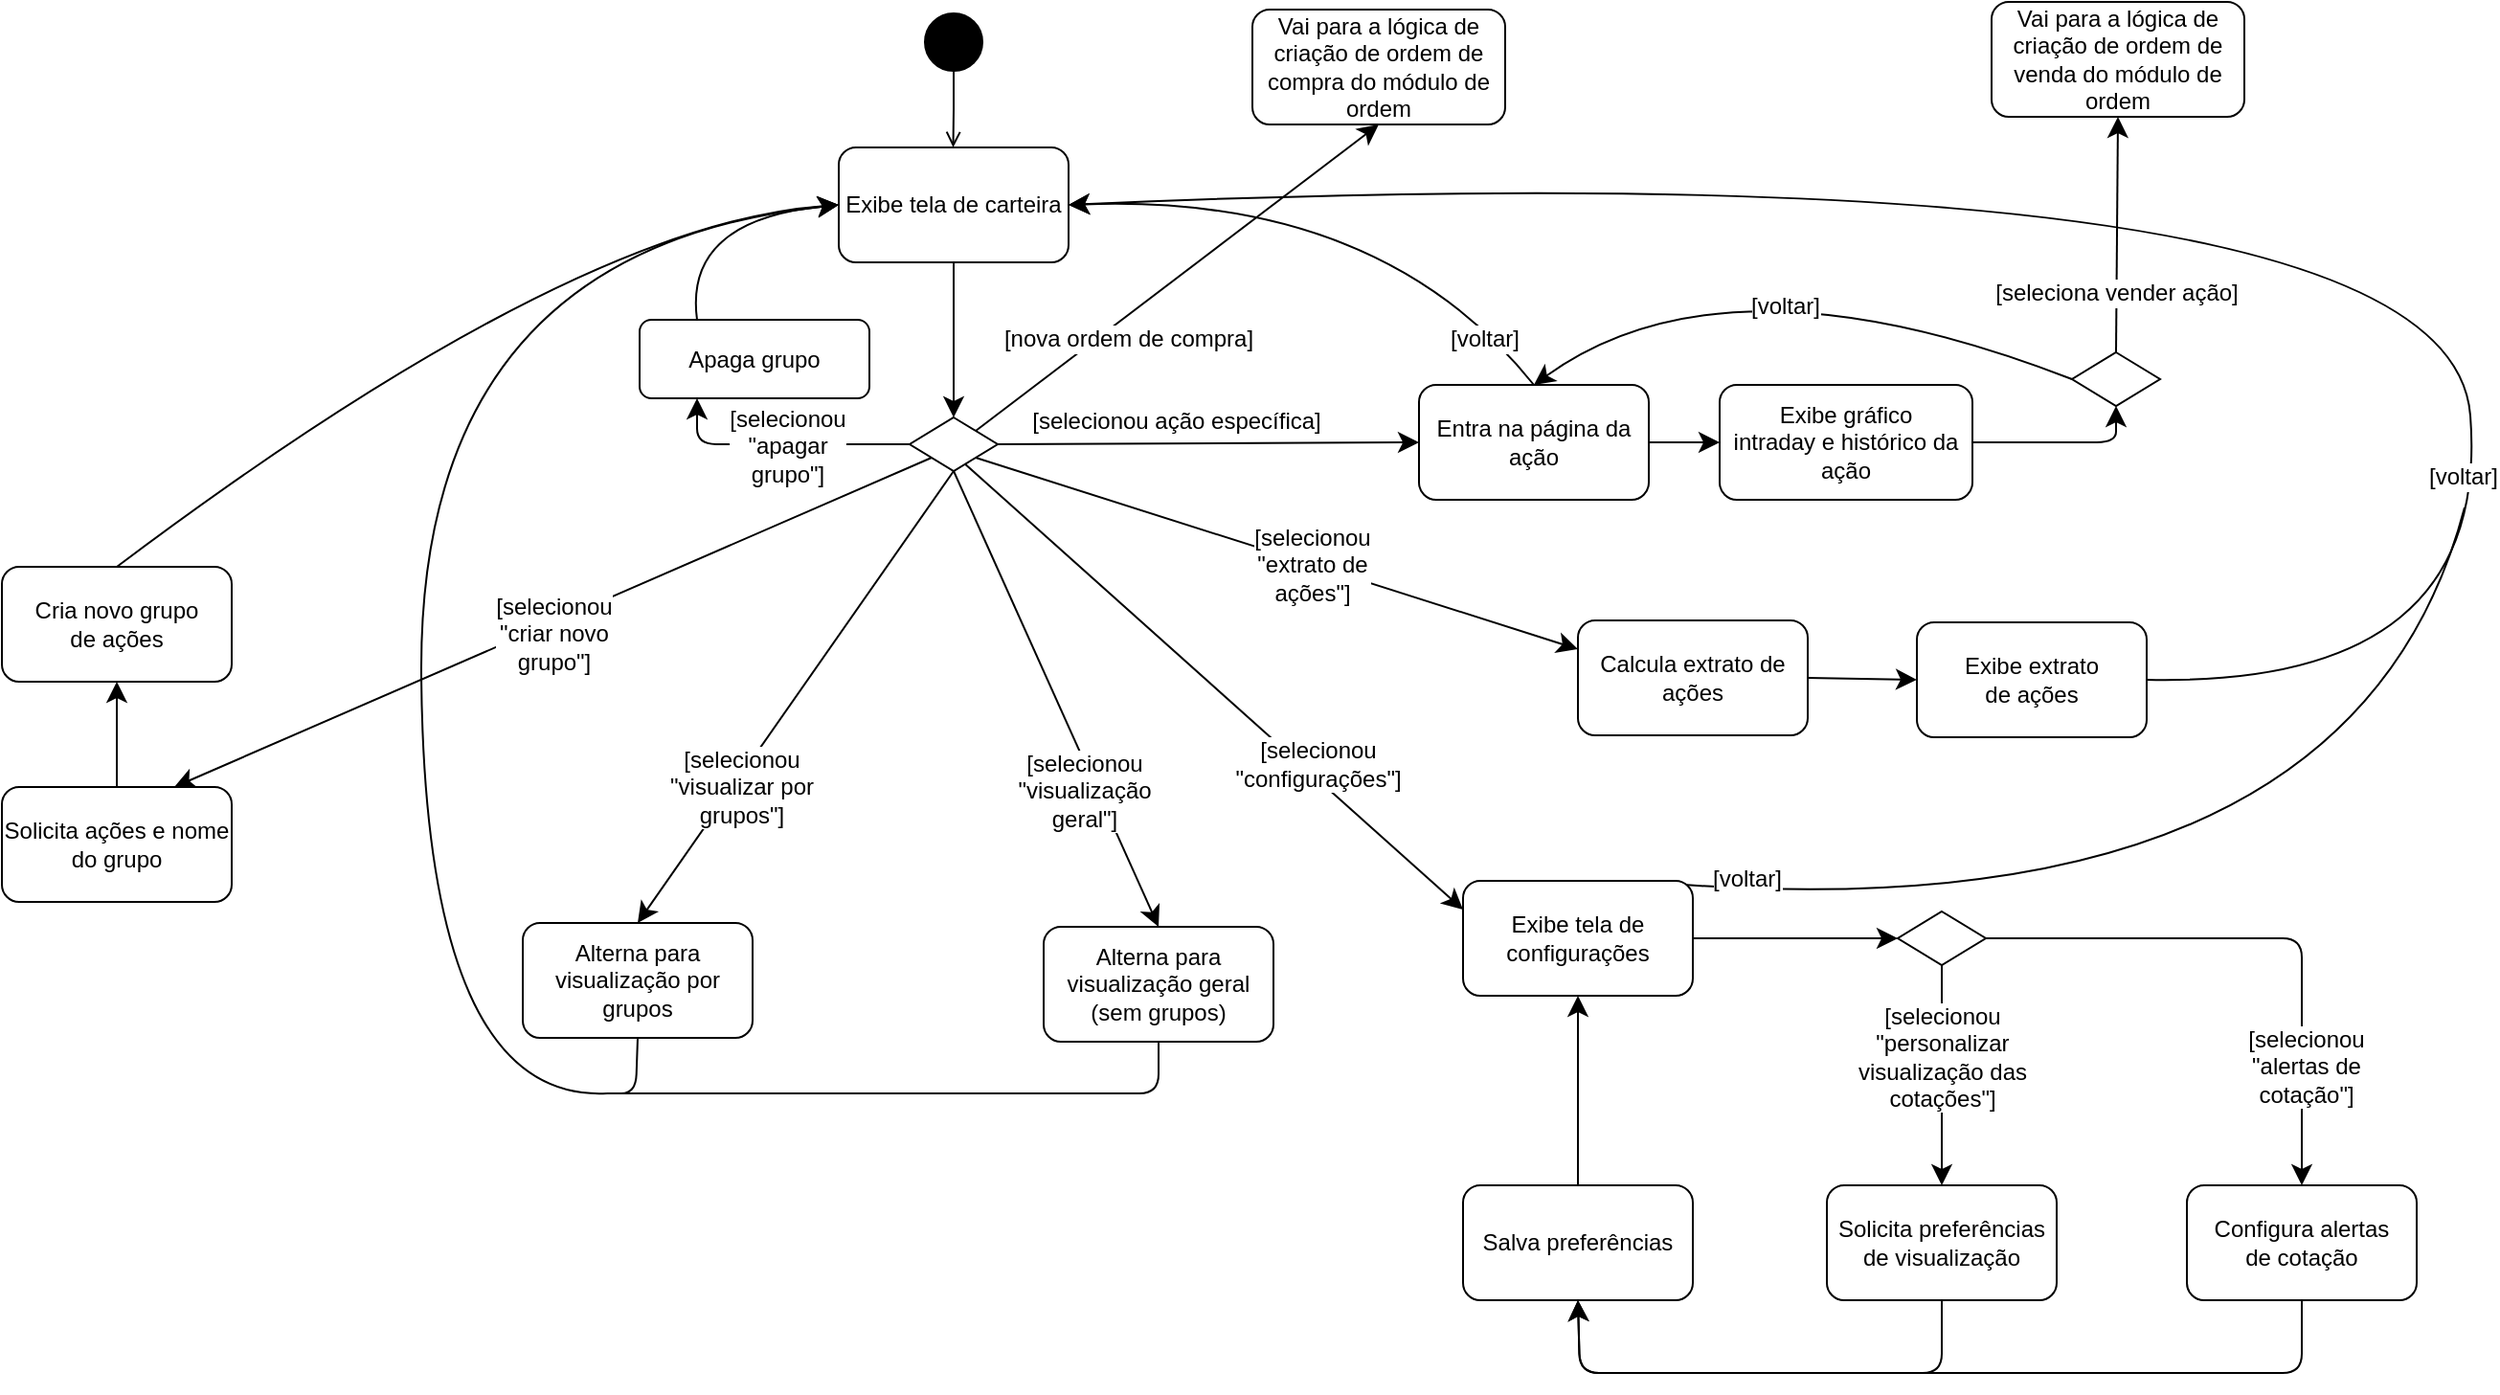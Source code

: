 <mxfile version="24.7.17">
  <diagram name="Page-1" id="wTD-VIRhgn6oEF9kvugT">
    <mxGraphModel dx="2790" dy="1802" grid="0" gridSize="10" guides="0" tooltips="1" connect="1" arrows="0" fold="1" page="0" pageScale="1" pageWidth="850" pageHeight="1100" math="0" shadow="0">
      <root>
        <mxCell id="0" />
        <mxCell id="1" parent="0" />
        <mxCell id="7n41NSfJSPpPDjX4Y3No-1" style="edgeStyle=orthogonalEdgeStyle;rounded=0;orthogonalLoop=1;jettySize=auto;html=1;entryX=0.5;entryY=0;entryDx=0;entryDy=0;endArrow=open;endFill=0;" parent="1" source="7n41NSfJSPpPDjX4Y3No-2" edge="1">
          <mxGeometry relative="1" as="geometry">
            <mxPoint x="223.75" y="55" as="targetPoint" />
          </mxGeometry>
        </mxCell>
        <mxCell id="7n41NSfJSPpPDjX4Y3No-2" value="" style="ellipse;whiteSpace=wrap;html=1;aspect=fixed;fillColor=#000000;" parent="1" vertex="1">
          <mxGeometry x="209" y="-15" width="30" height="30" as="geometry" />
        </mxCell>
        <mxCell id="7n41NSfJSPpPDjX4Y3No-10" style="edgeStyle=none;curved=1;rounded=0;orthogonalLoop=1;jettySize=auto;html=1;exitX=0.5;exitY=1;exitDx=0;exitDy=0;entryX=0.5;entryY=0;entryDx=0;entryDy=0;fontSize=12;startSize=8;endSize=8;" parent="1" source="7n41NSfJSPpPDjX4Y3No-6" target="7n41NSfJSPpPDjX4Y3No-9" edge="1">
          <mxGeometry relative="1" as="geometry" />
        </mxCell>
        <mxCell id="7n41NSfJSPpPDjX4Y3No-6" value="Exibe tela de carteira" style="rounded=1;whiteSpace=wrap;html=1;" parent="1" vertex="1">
          <mxGeometry x="164" y="55" width="120" height="60" as="geometry" />
        </mxCell>
        <mxCell id="7n41NSfJSPpPDjX4Y3No-12" style="edgeStyle=none;curved=1;rounded=0;orthogonalLoop=1;jettySize=auto;html=1;exitX=1;exitY=0.5;exitDx=0;exitDy=0;entryX=0;entryY=0.5;entryDx=0;entryDy=0;fontSize=12;startSize=8;endSize=8;" parent="1" source="7n41NSfJSPpPDjX4Y3No-9" target="7n41NSfJSPpPDjX4Y3No-11" edge="1">
          <mxGeometry relative="1" as="geometry" />
        </mxCell>
        <mxCell id="7n41NSfJSPpPDjX4Y3No-15" value="[selecionou ação específica]" style="edgeLabel;html=1;align=center;verticalAlign=middle;resizable=0;points=[];fontSize=12;" parent="7n41NSfJSPpPDjX4Y3No-12" vertex="1" connectable="0">
          <mxGeometry x="-0.158" relative="1" as="geometry">
            <mxPoint y="-12" as="offset" />
          </mxGeometry>
        </mxCell>
        <mxCell id="7n41NSfJSPpPDjX4Y3No-21" style="edgeStyle=none;curved=1;rounded=0;orthogonalLoop=1;jettySize=auto;html=1;exitX=0.5;exitY=1;exitDx=0;exitDy=0;entryX=0.5;entryY=0;entryDx=0;entryDy=0;fontSize=12;startSize=8;endSize=8;" parent="1" source="7n41NSfJSPpPDjX4Y3No-9" target="7n41NSfJSPpPDjX4Y3No-20" edge="1">
          <mxGeometry relative="1" as="geometry" />
        </mxCell>
        <mxCell id="7n41NSfJSPpPDjX4Y3No-22" value="[selecionou&lt;div&gt;&quot;visualizar por&lt;/div&gt;&lt;div&gt;grupos&quot;]&lt;/div&gt;" style="edgeLabel;html=1;align=center;verticalAlign=middle;resizable=0;points=[];fontSize=12;" parent="7n41NSfJSPpPDjX4Y3No-21" vertex="1" connectable="0">
          <mxGeometry x="-0.068" y="1" relative="1" as="geometry">
            <mxPoint x="-35" y="54" as="offset" />
          </mxGeometry>
        </mxCell>
        <mxCell id="7n41NSfJSPpPDjX4Y3No-26" style="edgeStyle=none;curved=1;rounded=0;orthogonalLoop=1;jettySize=auto;html=1;exitX=0.5;exitY=1;exitDx=0;exitDy=0;entryX=0.5;entryY=0;entryDx=0;entryDy=0;fontSize=12;startSize=8;endSize=8;" parent="1" source="7n41NSfJSPpPDjX4Y3No-9" target="7n41NSfJSPpPDjX4Y3No-25" edge="1">
          <mxGeometry relative="1" as="geometry" />
        </mxCell>
        <mxCell id="7n41NSfJSPpPDjX4Y3No-27" value="[selecionou&lt;div&gt;&quot;visualização&lt;/div&gt;&lt;div&gt;geral&quot;]&lt;/div&gt;" style="edgeLabel;html=1;align=center;verticalAlign=middle;resizable=0;points=[];fontSize=12;" parent="7n41NSfJSPpPDjX4Y3No-26" vertex="1" connectable="0">
          <mxGeometry x="-0.048" y="1" relative="1" as="geometry">
            <mxPoint x="16" y="54" as="offset" />
          </mxGeometry>
        </mxCell>
        <mxCell id="7n41NSfJSPpPDjX4Y3No-32" style="edgeStyle=none;curved=1;rounded=0;orthogonalLoop=1;jettySize=auto;html=1;exitX=0;exitY=1;exitDx=0;exitDy=0;entryX=0.75;entryY=0;entryDx=0;entryDy=0;fontSize=12;startSize=8;endSize=8;" parent="1" source="7n41NSfJSPpPDjX4Y3No-9" target="7n41NSfJSPpPDjX4Y3No-31" edge="1">
          <mxGeometry relative="1" as="geometry" />
        </mxCell>
        <mxCell id="7n41NSfJSPpPDjX4Y3No-33" value="[selecionou&lt;div&gt;&quot;criar novo&lt;/div&gt;&lt;div&gt;grupo&quot;]&lt;/div&gt;" style="edgeLabel;html=1;align=center;verticalAlign=middle;resizable=0;points=[];fontSize=12;" parent="7n41NSfJSPpPDjX4Y3No-32" vertex="1" connectable="0">
          <mxGeometry x="-0.145" y="-1" relative="1" as="geometry">
            <mxPoint x="-28" y="19" as="offset" />
          </mxGeometry>
        </mxCell>
        <mxCell id="7n41NSfJSPpPDjX4Y3No-44" style="edgeStyle=none;shape=connector;curved=0;rounded=1;orthogonalLoop=1;jettySize=auto;html=1;exitX=1;exitY=1;exitDx=0;exitDy=0;entryX=0;entryY=0.25;entryDx=0;entryDy=0;strokeColor=default;align=center;verticalAlign=middle;fontFamily=Helvetica;fontSize=12;fontColor=default;labelBackgroundColor=default;startSize=8;endArrow=classic;endSize=8;" parent="1" source="7n41NSfJSPpPDjX4Y3No-9" target="7n41NSfJSPpPDjX4Y3No-43" edge="1">
          <mxGeometry relative="1" as="geometry" />
        </mxCell>
        <mxCell id="7n41NSfJSPpPDjX4Y3No-45" value="[selecionou&lt;div&gt;&quot;extrato de&lt;/div&gt;&lt;div&gt;ações&quot;]&lt;/div&gt;" style="edgeLabel;html=1;align=center;verticalAlign=middle;resizable=0;points=[];fontSize=12;fontFamily=Helvetica;fontColor=default;labelBackgroundColor=default;" parent="7n41NSfJSPpPDjX4Y3No-44" vertex="1" connectable="0">
          <mxGeometry x="0.009" y="1" relative="1" as="geometry">
            <mxPoint x="16" y="6" as="offset" />
          </mxGeometry>
        </mxCell>
        <mxCell id="7n41NSfJSPpPDjX4Y3No-52" style="edgeStyle=none;shape=connector;curved=0;rounded=1;orthogonalLoop=1;jettySize=auto;html=1;exitX=0;exitY=0.5;exitDx=0;exitDy=0;entryX=0.25;entryY=1;entryDx=0;entryDy=0;strokeColor=default;align=center;verticalAlign=middle;fontFamily=Helvetica;fontSize=12;fontColor=default;labelBackgroundColor=default;startSize=8;endArrow=classic;endSize=8;" parent="1" source="7n41NSfJSPpPDjX4Y3No-9" target="7n41NSfJSPpPDjX4Y3No-50" edge="1">
          <mxGeometry relative="1" as="geometry">
            <Array as="points">
              <mxPoint x="90" y="210" />
            </Array>
          </mxGeometry>
        </mxCell>
        <mxCell id="7n41NSfJSPpPDjX4Y3No-53" value="[selecionou&lt;div&gt;&quot;apagar&lt;/div&gt;&lt;div&gt;grupo&quot;]&lt;/div&gt;" style="edgeLabel;html=1;align=center;verticalAlign=middle;resizable=0;points=[];fontSize=12;fontFamily=Helvetica;fontColor=default;labelBackgroundColor=default;" parent="7n41NSfJSPpPDjX4Y3No-52" vertex="1" connectable="0">
          <mxGeometry x="-0.043" y="1" relative="1" as="geometry">
            <mxPoint as="offset" />
          </mxGeometry>
        </mxCell>
        <mxCell id="MENZz_2ClTo_uzHs7Jix-15" style="edgeStyle=none;shape=connector;curved=0;rounded=1;orthogonalLoop=1;jettySize=auto;html=1;exitX=1;exitY=0;exitDx=0;exitDy=0;entryX=0.5;entryY=1;entryDx=0;entryDy=0;strokeColor=default;align=center;verticalAlign=middle;fontFamily=Helvetica;fontSize=12;fontColor=default;labelBackgroundColor=default;startSize=8;endArrow=classic;endSize=8;" edge="1" parent="1" source="7n41NSfJSPpPDjX4Y3No-9" target="MENZz_2ClTo_uzHs7Jix-14">
          <mxGeometry relative="1" as="geometry" />
        </mxCell>
        <mxCell id="MENZz_2ClTo_uzHs7Jix-16" value="[nova ordem de compra]" style="edgeLabel;html=1;align=center;verticalAlign=middle;resizable=0;points=[];fontSize=12;fontFamily=Helvetica;fontColor=default;labelBackgroundColor=default;" vertex="1" connectable="0" parent="MENZz_2ClTo_uzHs7Jix-15">
          <mxGeometry x="-0.5" y="-1" relative="1" as="geometry">
            <mxPoint x="26" y="-9" as="offset" />
          </mxGeometry>
        </mxCell>
        <mxCell id="7n41NSfJSPpPDjX4Y3No-9" value="" style="rhombus;whiteSpace=wrap;html=1;" parent="1" vertex="1">
          <mxGeometry x="201" y="196" width="46" height="28" as="geometry" />
        </mxCell>
        <mxCell id="7n41NSfJSPpPDjX4Y3No-18" style="edgeStyle=none;curved=1;rounded=0;orthogonalLoop=1;jettySize=auto;html=1;exitX=0.5;exitY=0;exitDx=0;exitDy=0;entryX=1;entryY=0.5;entryDx=0;entryDy=0;fontSize=12;startSize=8;endSize=8;" parent="1" source="7n41NSfJSPpPDjX4Y3No-11" target="7n41NSfJSPpPDjX4Y3No-6" edge="1">
          <mxGeometry relative="1" as="geometry">
            <Array as="points">
              <mxPoint x="447" y="79" />
            </Array>
          </mxGeometry>
        </mxCell>
        <mxCell id="MENZz_2ClTo_uzHs7Jix-7" style="edgeStyle=none;curved=1;rounded=0;orthogonalLoop=1;jettySize=auto;html=1;exitX=1;exitY=0.5;exitDx=0;exitDy=0;entryX=0;entryY=0.5;entryDx=0;entryDy=0;fontSize=12;startSize=8;endSize=8;" edge="1" parent="1" source="7n41NSfJSPpPDjX4Y3No-11" target="7n41NSfJSPpPDjX4Y3No-13">
          <mxGeometry relative="1" as="geometry" />
        </mxCell>
        <mxCell id="7n41NSfJSPpPDjX4Y3No-11" value="Entra na página da ação" style="rounded=1;whiteSpace=wrap;html=1;" parent="1" vertex="1">
          <mxGeometry x="467" y="179" width="120" height="60" as="geometry" />
        </mxCell>
        <mxCell id="7n41NSfJSPpPDjX4Y3No-16" style="edgeStyle=none;curved=1;rounded=0;orthogonalLoop=1;jettySize=auto;html=1;exitX=0;exitY=0.5;exitDx=0;exitDy=0;entryX=0.5;entryY=0;entryDx=0;entryDy=0;fontSize=12;startSize=8;endSize=8;" parent="1" source="MENZz_2ClTo_uzHs7Jix-8" target="7n41NSfJSPpPDjX4Y3No-11" edge="1">
          <mxGeometry relative="1" as="geometry">
            <Array as="points">
              <mxPoint x="628" y="106" />
            </Array>
          </mxGeometry>
        </mxCell>
        <mxCell id="7n41NSfJSPpPDjX4Y3No-17" value="[voltar]" style="edgeLabel;html=1;align=center;verticalAlign=middle;resizable=0;points=[];fontSize=12;" parent="7n41NSfJSPpPDjX4Y3No-16" vertex="1" connectable="0">
          <mxGeometry x="0.189" y="9" relative="1" as="geometry">
            <mxPoint x="29" y="22" as="offset" />
          </mxGeometry>
        </mxCell>
        <mxCell id="MENZz_2ClTo_uzHs7Jix-9" style="edgeStyle=none;curved=0;rounded=1;orthogonalLoop=1;jettySize=auto;html=1;exitX=1;exitY=0.5;exitDx=0;exitDy=0;entryX=0.5;entryY=1;entryDx=0;entryDy=0;fontSize=12;startSize=8;endSize=8;" edge="1" parent="1" source="7n41NSfJSPpPDjX4Y3No-13" target="MENZz_2ClTo_uzHs7Jix-8">
          <mxGeometry relative="1" as="geometry">
            <Array as="points">
              <mxPoint x="831" y="209" />
            </Array>
          </mxGeometry>
        </mxCell>
        <mxCell id="7n41NSfJSPpPDjX4Y3No-13" value="Exibe gráfico&lt;div&gt;intraday e histórico da ação&lt;/div&gt;" style="rounded=1;whiteSpace=wrap;html=1;" parent="1" vertex="1">
          <mxGeometry x="624" y="179" width="132" height="60" as="geometry" />
        </mxCell>
        <mxCell id="7n41NSfJSPpPDjX4Y3No-19" value="[voltar]" style="edgeLabel;html=1;align=center;verticalAlign=middle;resizable=0;points=[];fontSize=12;" parent="1" vertex="1" connectable="0">
          <mxGeometry x="500.998" y="155.0" as="geometry" />
        </mxCell>
        <mxCell id="7n41NSfJSPpPDjX4Y3No-37" style="edgeStyle=none;shape=connector;curved=0;rounded=1;orthogonalLoop=1;jettySize=auto;html=1;exitX=0.5;exitY=1;exitDx=0;exitDy=0;strokeColor=default;align=center;verticalAlign=middle;fontFamily=Helvetica;fontSize=12;fontColor=default;labelBackgroundColor=default;startSize=8;endArrow=none;endSize=8;endFill=0;" parent="1" source="7n41NSfJSPpPDjX4Y3No-20" edge="1">
          <mxGeometry relative="1" as="geometry">
            <mxPoint x="43" y="549" as="targetPoint" />
            <Array as="points">
              <mxPoint x="58" y="549" />
            </Array>
          </mxGeometry>
        </mxCell>
        <mxCell id="7n41NSfJSPpPDjX4Y3No-20" value="Alterna para visualização por grupos" style="rounded=1;whiteSpace=wrap;html=1;" parent="1" vertex="1">
          <mxGeometry x="-1" y="460" width="120" height="60" as="geometry" />
        </mxCell>
        <mxCell id="7n41NSfJSPpPDjX4Y3No-35" style="edgeStyle=none;curved=0;rounded=1;orthogonalLoop=1;jettySize=auto;html=1;exitX=0.5;exitY=1;exitDx=0;exitDy=0;fontSize=12;startSize=8;endSize=8;endArrow=none;endFill=0;" parent="1" source="7n41NSfJSPpPDjX4Y3No-25" edge="1">
          <mxGeometry relative="1" as="geometry">
            <mxPoint x="48" y="549" as="targetPoint" />
            <Array as="points">
              <mxPoint x="331" y="549" />
            </Array>
          </mxGeometry>
        </mxCell>
        <mxCell id="7n41NSfJSPpPDjX4Y3No-25" value="Alterna para visualização geral (sem grupos)" style="rounded=1;whiteSpace=wrap;html=1;" parent="1" vertex="1">
          <mxGeometry x="271" y="462" width="120" height="60" as="geometry" />
        </mxCell>
        <mxCell id="7n41NSfJSPpPDjX4Y3No-40" style="edgeStyle=none;shape=connector;curved=0;rounded=1;orthogonalLoop=1;jettySize=auto;html=1;exitX=0.5;exitY=0;exitDx=0;exitDy=0;entryX=0.5;entryY=1;entryDx=0;entryDy=0;strokeColor=default;align=center;verticalAlign=middle;fontFamily=Helvetica;fontSize=12;fontColor=default;labelBackgroundColor=default;startSize=8;endArrow=classic;endSize=8;" parent="1" source="7n41NSfJSPpPDjX4Y3No-31" target="7n41NSfJSPpPDjX4Y3No-39" edge="1">
          <mxGeometry relative="1" as="geometry" />
        </mxCell>
        <mxCell id="7n41NSfJSPpPDjX4Y3No-31" value="Solicita ações e nome do grupo" style="rounded=1;whiteSpace=wrap;html=1;" parent="1" vertex="1">
          <mxGeometry x="-273" y="389" width="120" height="60" as="geometry" />
        </mxCell>
        <mxCell id="7n41NSfJSPpPDjX4Y3No-38" value="" style="endArrow=classic;html=1;rounded=0;strokeColor=default;align=center;verticalAlign=middle;fontFamily=Helvetica;fontSize=12;fontColor=default;labelBackgroundColor=default;edgeStyle=none;startSize=8;endSize=8;curved=1;entryX=0;entryY=0.5;entryDx=0;entryDy=0;" parent="1" target="7n41NSfJSPpPDjX4Y3No-6" edge="1">
          <mxGeometry width="50" height="50" relative="1" as="geometry">
            <mxPoint x="43" y="549" as="sourcePoint" />
            <mxPoint x="119" y="395" as="targetPoint" />
            <Array as="points">
              <mxPoint x="-52" y="554" />
              <mxPoint x="-56" y="108" />
            </Array>
          </mxGeometry>
        </mxCell>
        <mxCell id="7n41NSfJSPpPDjX4Y3No-41" style="edgeStyle=none;shape=connector;curved=1;rounded=0;orthogonalLoop=1;jettySize=auto;html=1;exitX=0.5;exitY=0;exitDx=0;exitDy=0;entryX=0;entryY=0.5;entryDx=0;entryDy=0;strokeColor=default;align=center;verticalAlign=middle;fontFamily=Helvetica;fontSize=12;fontColor=default;labelBackgroundColor=default;startSize=8;endArrow=classic;endSize=8;" parent="1" source="7n41NSfJSPpPDjX4Y3No-39" target="7n41NSfJSPpPDjX4Y3No-6" edge="1">
          <mxGeometry relative="1" as="geometry">
            <Array as="points">
              <mxPoint x="25" y="95" />
            </Array>
          </mxGeometry>
        </mxCell>
        <mxCell id="7n41NSfJSPpPDjX4Y3No-39" value="Cria novo grupo&lt;div&gt;de ações&lt;/div&gt;" style="rounded=1;whiteSpace=wrap;html=1;" parent="1" vertex="1">
          <mxGeometry x="-273" y="274" width="120" height="60" as="geometry" />
        </mxCell>
        <mxCell id="7n41NSfJSPpPDjX4Y3No-47" style="edgeStyle=none;shape=connector;curved=0;rounded=1;orthogonalLoop=1;jettySize=auto;html=1;exitX=1;exitY=0.5;exitDx=0;exitDy=0;entryX=0;entryY=0.5;entryDx=0;entryDy=0;strokeColor=default;align=center;verticalAlign=middle;fontFamily=Helvetica;fontSize=12;fontColor=default;labelBackgroundColor=default;startSize=8;endArrow=classic;endSize=8;" parent="1" source="7n41NSfJSPpPDjX4Y3No-43" target="7n41NSfJSPpPDjX4Y3No-46" edge="1">
          <mxGeometry relative="1" as="geometry" />
        </mxCell>
        <mxCell id="7n41NSfJSPpPDjX4Y3No-43" value="Calcula extrato de ações" style="rounded=1;whiteSpace=wrap;html=1;" parent="1" vertex="1">
          <mxGeometry x="550" y="302" width="120" height="60" as="geometry" />
        </mxCell>
        <mxCell id="7n41NSfJSPpPDjX4Y3No-48" style="edgeStyle=none;shape=connector;curved=1;rounded=0;orthogonalLoop=1;jettySize=auto;html=1;exitX=1;exitY=0.5;exitDx=0;exitDy=0;entryX=1;entryY=0.5;entryDx=0;entryDy=0;strokeColor=default;align=center;verticalAlign=middle;fontFamily=Helvetica;fontSize=12;fontColor=default;labelBackgroundColor=default;startSize=8;endArrow=classic;endSize=8;" parent="1" source="7n41NSfJSPpPDjX4Y3No-46" target="7n41NSfJSPpPDjX4Y3No-6" edge="1">
          <mxGeometry relative="1" as="geometry">
            <Array as="points">
              <mxPoint x="1027" y="337" />
              <mxPoint x="1005" y="53" />
            </Array>
          </mxGeometry>
        </mxCell>
        <mxCell id="7n41NSfJSPpPDjX4Y3No-46" value="Exibe extrato&lt;div&gt;de ações&lt;/div&gt;" style="rounded=1;whiteSpace=wrap;html=1;" parent="1" vertex="1">
          <mxGeometry x="727" y="303" width="120" height="60" as="geometry" />
        </mxCell>
        <mxCell id="7n41NSfJSPpPDjX4Y3No-49" value="[voltar]" style="edgeLabel;html=1;align=center;verticalAlign=middle;resizable=0;points=[];fontSize=12;" parent="1" vertex="1" connectable="0">
          <mxGeometry x="1011.998" y="227.0" as="geometry" />
        </mxCell>
        <mxCell id="7n41NSfJSPpPDjX4Y3No-54" style="edgeStyle=none;shape=connector;curved=1;rounded=0;orthogonalLoop=1;jettySize=auto;html=1;exitX=0.25;exitY=0;exitDx=0;exitDy=0;entryX=0;entryY=0.5;entryDx=0;entryDy=0;strokeColor=default;align=center;verticalAlign=middle;fontFamily=Helvetica;fontSize=12;fontColor=default;labelBackgroundColor=default;startSize=8;endArrow=classic;endSize=8;" parent="1" source="7n41NSfJSPpPDjX4Y3No-50" target="7n41NSfJSPpPDjX4Y3No-6" edge="1">
          <mxGeometry relative="1" as="geometry">
            <Array as="points">
              <mxPoint x="83" y="93" />
            </Array>
          </mxGeometry>
        </mxCell>
        <mxCell id="7n41NSfJSPpPDjX4Y3No-50" value="Apaga grupo" style="rounded=1;whiteSpace=wrap;html=1;" parent="1" vertex="1">
          <mxGeometry x="60" y="145" width="120" height="41" as="geometry" />
        </mxCell>
        <mxCell id="7n41NSfJSPpPDjX4Y3No-55" value="" style="endArrow=classic;html=1;rounded=0;strokeColor=default;align=center;verticalAlign=middle;fontFamily=Helvetica;fontSize=12;fontColor=default;labelBackgroundColor=default;edgeStyle=none;startSize=8;endSize=8;curved=1;exitX=0.63;exitY=0.869;exitDx=0;exitDy=0;exitPerimeter=0;entryX=0;entryY=0.25;entryDx=0;entryDy=0;" parent="1" source="7n41NSfJSPpPDjX4Y3No-9" target="7n41NSfJSPpPDjX4Y3No-56" edge="1">
          <mxGeometry width="50" height="50" relative="1" as="geometry">
            <mxPoint x="442" y="373" as="sourcePoint" />
            <mxPoint x="485" y="437" as="targetPoint" />
          </mxGeometry>
        </mxCell>
        <mxCell id="7n41NSfJSPpPDjX4Y3No-57" value="[selecionou&lt;div&gt;&quot;configurações&quot;]&lt;/div&gt;" style="edgeLabel;html=1;align=center;verticalAlign=middle;resizable=0;points=[];fontSize=12;fontFamily=Helvetica;fontColor=default;labelBackgroundColor=default;" parent="7n41NSfJSPpPDjX4Y3No-55" vertex="1" connectable="0">
          <mxGeometry x="0.305" y="2" relative="1" as="geometry">
            <mxPoint x="13" y="6" as="offset" />
          </mxGeometry>
        </mxCell>
        <mxCell id="7n41NSfJSPpPDjX4Y3No-59" style="edgeStyle=none;shape=connector;curved=1;rounded=0;orthogonalLoop=1;jettySize=auto;html=1;exitX=1;exitY=0.5;exitDx=0;exitDy=0;entryX=0;entryY=0.5;entryDx=0;entryDy=0;strokeColor=default;align=center;verticalAlign=middle;fontFamily=Helvetica;fontSize=12;fontColor=default;labelBackgroundColor=default;startSize=8;endArrow=classic;endSize=8;" parent="1" source="7n41NSfJSPpPDjX4Y3No-56" target="7n41NSfJSPpPDjX4Y3No-58" edge="1">
          <mxGeometry relative="1" as="geometry" />
        </mxCell>
        <mxCell id="7n41NSfJSPpPDjX4Y3No-71" style="edgeStyle=none;shape=connector;curved=1;rounded=0;orthogonalLoop=1;jettySize=auto;html=1;exitX=0.75;exitY=0;exitDx=0;exitDy=0;strokeColor=default;align=center;verticalAlign=middle;fontFamily=Helvetica;fontSize=12;fontColor=default;labelBackgroundColor=default;startSize=8;endArrow=none;endSize=8;endFill=0;" parent="1" source="7n41NSfJSPpPDjX4Y3No-56" edge="1">
          <mxGeometry relative="1" as="geometry">
            <mxPoint x="1013" y="243" as="targetPoint" />
            <Array as="points">
              <mxPoint x="953" y="472" />
            </Array>
          </mxGeometry>
        </mxCell>
        <mxCell id="7n41NSfJSPpPDjX4Y3No-56" value="Exibe tela de configurações" style="rounded=1;whiteSpace=wrap;html=1;" parent="1" vertex="1">
          <mxGeometry x="490" y="438" width="120" height="60" as="geometry" />
        </mxCell>
        <mxCell id="7n41NSfJSPpPDjX4Y3No-63" style="edgeStyle=none;shape=connector;curved=1;rounded=0;orthogonalLoop=1;jettySize=auto;html=1;exitX=0.5;exitY=1;exitDx=0;exitDy=0;entryX=0.5;entryY=0;entryDx=0;entryDy=0;strokeColor=default;align=center;verticalAlign=middle;fontFamily=Helvetica;fontSize=12;fontColor=default;labelBackgroundColor=default;startSize=8;endArrow=classic;endSize=8;" parent="1" source="7n41NSfJSPpPDjX4Y3No-58" target="7n41NSfJSPpPDjX4Y3No-60" edge="1">
          <mxGeometry relative="1" as="geometry" />
        </mxCell>
        <mxCell id="7n41NSfJSPpPDjX4Y3No-68" value="[selecionou&lt;div&gt;&quot;personalizar&lt;/div&gt;&lt;div&gt;visualização das&lt;/div&gt;&lt;div&gt;cotações&quot;]&lt;/div&gt;" style="edgeLabel;html=1;align=center;verticalAlign=middle;resizable=0;points=[];fontSize=12;fontFamily=Helvetica;fontColor=default;labelBackgroundColor=default;" parent="7n41NSfJSPpPDjX4Y3No-63" vertex="1" connectable="0">
          <mxGeometry x="-0.165" relative="1" as="geometry">
            <mxPoint as="offset" />
          </mxGeometry>
        </mxCell>
        <mxCell id="7n41NSfJSPpPDjX4Y3No-64" style="edgeStyle=none;shape=connector;curved=0;rounded=1;orthogonalLoop=1;jettySize=auto;html=1;exitX=1;exitY=0.5;exitDx=0;exitDy=0;entryX=0.5;entryY=0;entryDx=0;entryDy=0;strokeColor=default;align=center;verticalAlign=middle;fontFamily=Helvetica;fontSize=12;fontColor=default;labelBackgroundColor=default;startSize=8;endArrow=classic;endSize=8;" parent="1" source="7n41NSfJSPpPDjX4Y3No-58" target="7n41NSfJSPpPDjX4Y3No-62" edge="1">
          <mxGeometry relative="1" as="geometry">
            <Array as="points">
              <mxPoint x="928" y="468" />
            </Array>
          </mxGeometry>
        </mxCell>
        <mxCell id="7n41NSfJSPpPDjX4Y3No-70" value="[selecionou&lt;div&gt;&quot;alertas de&lt;/div&gt;&lt;div&gt;cotação&quot;]&lt;/div&gt;" style="edgeLabel;html=1;align=center;verticalAlign=middle;resizable=0;points=[];fontSize=12;fontFamily=Helvetica;fontColor=default;labelBackgroundColor=default;" parent="7n41NSfJSPpPDjX4Y3No-64" vertex="1" connectable="0">
          <mxGeometry x="0.574" y="2" relative="1" as="geometry">
            <mxPoint as="offset" />
          </mxGeometry>
        </mxCell>
        <mxCell id="7n41NSfJSPpPDjX4Y3No-58" value="" style="rhombus;whiteSpace=wrap;html=1;" parent="1" vertex="1">
          <mxGeometry x="717" y="454" width="46" height="28" as="geometry" />
        </mxCell>
        <mxCell id="7n41NSfJSPpPDjX4Y3No-65" style="edgeStyle=none;shape=connector;curved=0;rounded=1;orthogonalLoop=1;jettySize=auto;html=1;exitX=0.5;exitY=1;exitDx=0;exitDy=0;entryX=0.5;entryY=1;entryDx=0;entryDy=0;strokeColor=default;align=center;verticalAlign=middle;fontFamily=Helvetica;fontSize=12;fontColor=default;labelBackgroundColor=default;startSize=8;endArrow=classic;endSize=8;" parent="1" source="7n41NSfJSPpPDjX4Y3No-60" target="7n41NSfJSPpPDjX4Y3No-61" edge="1">
          <mxGeometry relative="1" as="geometry">
            <Array as="points">
              <mxPoint x="740" y="695" />
              <mxPoint x="551" y="695" />
            </Array>
          </mxGeometry>
        </mxCell>
        <mxCell id="7n41NSfJSPpPDjX4Y3No-60" value="Solicita preferências&lt;div&gt;de visualização&lt;/div&gt;" style="rounded=1;whiteSpace=wrap;html=1;" parent="1" vertex="1">
          <mxGeometry x="680" y="597" width="120" height="60" as="geometry" />
        </mxCell>
        <mxCell id="7n41NSfJSPpPDjX4Y3No-67" style="edgeStyle=none;shape=connector;curved=1;rounded=0;orthogonalLoop=1;jettySize=auto;html=1;exitX=0.5;exitY=0;exitDx=0;exitDy=0;entryX=0.5;entryY=1;entryDx=0;entryDy=0;strokeColor=default;align=center;verticalAlign=middle;fontFamily=Helvetica;fontSize=12;fontColor=default;labelBackgroundColor=default;startSize=8;endArrow=classic;endSize=8;" parent="1" source="7n41NSfJSPpPDjX4Y3No-61" target="7n41NSfJSPpPDjX4Y3No-56" edge="1">
          <mxGeometry relative="1" as="geometry" />
        </mxCell>
        <mxCell id="7n41NSfJSPpPDjX4Y3No-61" value="Salva preferências" style="rounded=1;whiteSpace=wrap;html=1;" parent="1" vertex="1">
          <mxGeometry x="490" y="597" width="120" height="60" as="geometry" />
        </mxCell>
        <mxCell id="7n41NSfJSPpPDjX4Y3No-66" style="edgeStyle=none;shape=connector;curved=0;rounded=1;orthogonalLoop=1;jettySize=auto;html=1;exitX=0.5;exitY=1;exitDx=0;exitDy=0;entryX=0.5;entryY=1;entryDx=0;entryDy=0;strokeColor=default;align=center;verticalAlign=middle;fontFamily=Helvetica;fontSize=12;fontColor=default;labelBackgroundColor=default;startSize=8;endArrow=classic;endSize=8;" parent="1" source="7n41NSfJSPpPDjX4Y3No-62" target="7n41NSfJSPpPDjX4Y3No-61" edge="1">
          <mxGeometry relative="1" as="geometry">
            <Array as="points">
              <mxPoint x="928" y="695" />
              <mxPoint x="551" y="695" />
            </Array>
          </mxGeometry>
        </mxCell>
        <mxCell id="7n41NSfJSPpPDjX4Y3No-62" value="Configura alertas&lt;div&gt;de cotação&lt;/div&gt;" style="rounded=1;whiteSpace=wrap;html=1;" parent="1" vertex="1">
          <mxGeometry x="868" y="597" width="120" height="60" as="geometry" />
        </mxCell>
        <mxCell id="7n41NSfJSPpPDjX4Y3No-72" value="[voltar]" style="edgeLabel;html=1;align=center;verticalAlign=middle;resizable=0;points=[];fontSize=12;" parent="1" vertex="1" connectable="0">
          <mxGeometry x="637.998" y="437.0" as="geometry" />
        </mxCell>
        <mxCell id="MENZz_2ClTo_uzHs7Jix-12" style="edgeStyle=none;shape=connector;curved=0;rounded=1;orthogonalLoop=1;jettySize=auto;html=1;exitX=0.5;exitY=0;exitDx=0;exitDy=0;entryX=0.5;entryY=1;entryDx=0;entryDy=0;strokeColor=default;align=center;verticalAlign=middle;fontFamily=Helvetica;fontSize=12;fontColor=default;labelBackgroundColor=default;startSize=8;endArrow=classic;endSize=8;" edge="1" parent="1" source="MENZz_2ClTo_uzHs7Jix-8" target="MENZz_2ClTo_uzHs7Jix-11">
          <mxGeometry relative="1" as="geometry" />
        </mxCell>
        <mxCell id="MENZz_2ClTo_uzHs7Jix-13" value="[seleciona vender ação]" style="edgeLabel;html=1;align=center;verticalAlign=middle;resizable=0;points=[];fontSize=12;fontFamily=Helvetica;fontColor=default;labelBackgroundColor=default;" vertex="1" connectable="0" parent="MENZz_2ClTo_uzHs7Jix-12">
          <mxGeometry x="-0.487" y="1" relative="1" as="geometry">
            <mxPoint as="offset" />
          </mxGeometry>
        </mxCell>
        <mxCell id="MENZz_2ClTo_uzHs7Jix-8" value="" style="rhombus;whiteSpace=wrap;html=1;" vertex="1" parent="1">
          <mxGeometry x="808" y="162" width="46" height="28" as="geometry" />
        </mxCell>
        <mxCell id="MENZz_2ClTo_uzHs7Jix-11" value="Vai para a lógica de criação de ordem de venda do módulo de ordem" style="rounded=1;whiteSpace=wrap;html=1;" vertex="1" parent="1">
          <mxGeometry x="766" y="-21" width="132" height="60" as="geometry" />
        </mxCell>
        <mxCell id="MENZz_2ClTo_uzHs7Jix-14" value="Vai para a lógica de criação de ordem de compra do módulo de ordem" style="rounded=1;whiteSpace=wrap;html=1;" vertex="1" parent="1">
          <mxGeometry x="380" y="-17" width="132" height="60" as="geometry" />
        </mxCell>
      </root>
    </mxGraphModel>
  </diagram>
</mxfile>
